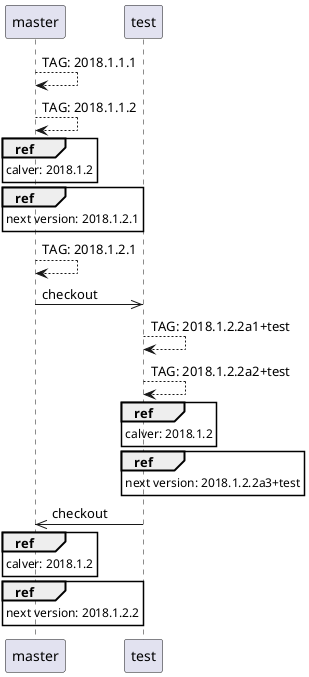 @startuml
title test_next_version_alpha
skinparam ParticipantPadding 20
skinparam BoxPadding 10
participant master
@startuml
master --> master: TAG: 2018.1.1.1
master --> master: TAG: 2018.1.1.2
ref over master: calver: 2018.1.2
ref over master: next version: 2018.1.2.1
master --> master: TAG: 2018.1.2.1
master ->> test: checkout
test --> test: TAG: 2018.1.2.2a1+test
test --> test: TAG: 2018.1.2.2a2+test
ref over test: calver: 2018.1.2
ref over test: next version: 2018.1.2.2a3+test
test ->> master: checkout
ref over master: calver: 2018.1.2
ref over master: next version: 2018.1.2.2
@enduml
